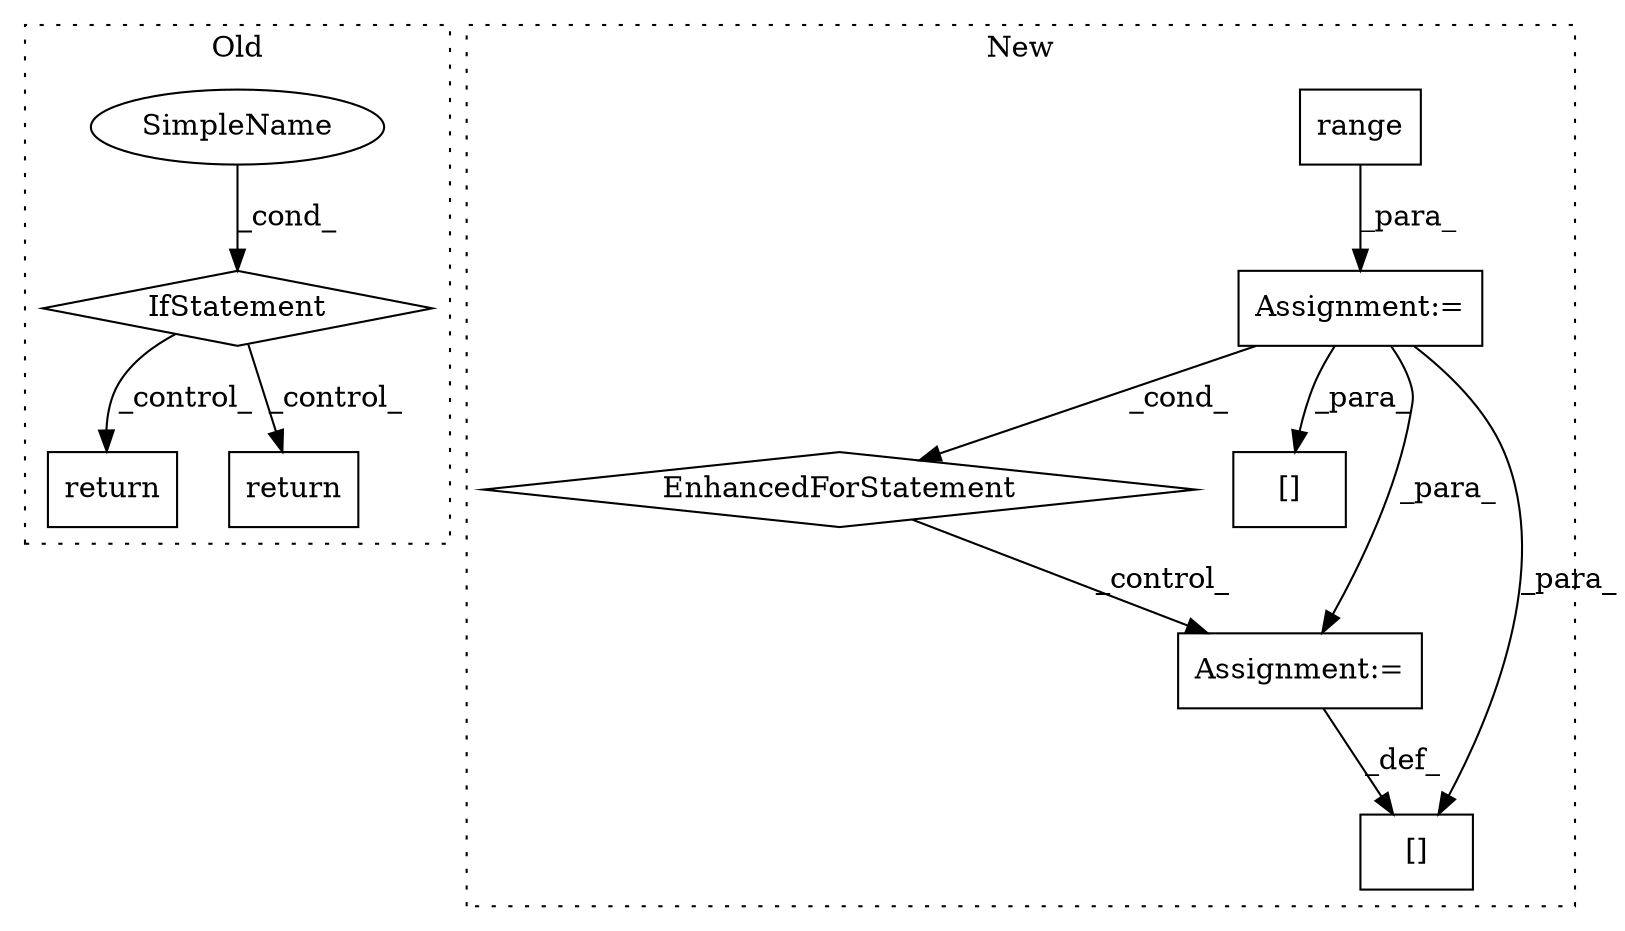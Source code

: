 digraph G {
subgraph cluster0 {
1 [label="return" a="41" s="7242" l="7" shape="box"];
8 [label="SimpleName" a="42" s="" l="" shape="ellipse"];
9 [label="return" a="41" s="7093" l="20" shape="box"];
10 [label="IfStatement" a="25" s="6738,6767" l="4,2" shape="diamond"];
label = "Old";
style="dotted";
}
subgraph cluster1 {
2 [label="range" a="32" s="6991,7008" l="6,1" shape="box"];
3 [label="Assignment:=" a="7" s="7049,7114" l="53,2" shape="box"];
4 [label="EnhancedForStatement" a="70" s="7049,7114" l="53,2" shape="diamond"];
5 [label="[]" a="2" s="7126,7134" l="7,1" shape="box"];
6 [label="Assignment:=" a="7" s="7188" l="1" shape="box"];
7 [label="[]" a="2" s="7179,7187" l="7,1" shape="box"];
label = "New";
style="dotted";
}
2 -> 3 [label="_para_"];
3 -> 7 [label="_para_"];
3 -> 4 [label="_cond_"];
3 -> 5 [label="_para_"];
3 -> 6 [label="_para_"];
4 -> 6 [label="_control_"];
6 -> 7 [label="_def_"];
8 -> 10 [label="_cond_"];
10 -> 1 [label="_control_"];
10 -> 9 [label="_control_"];
}